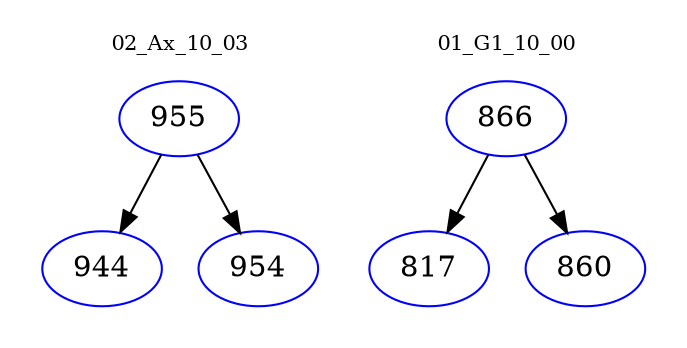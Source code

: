 digraph{
subgraph cluster_0 {
color = white
label = "02_Ax_10_03";
fontsize=10;
T0_955 [label="955", color="blue"]
T0_955 -> T0_944 [color="black"]
T0_944 [label="944", color="blue"]
T0_955 -> T0_954 [color="black"]
T0_954 [label="954", color="blue"]
}
subgraph cluster_1 {
color = white
label = "01_G1_10_00";
fontsize=10;
T1_866 [label="866", color="blue"]
T1_866 -> T1_817 [color="black"]
T1_817 [label="817", color="blue"]
T1_866 -> T1_860 [color="black"]
T1_860 [label="860", color="blue"]
}
}
